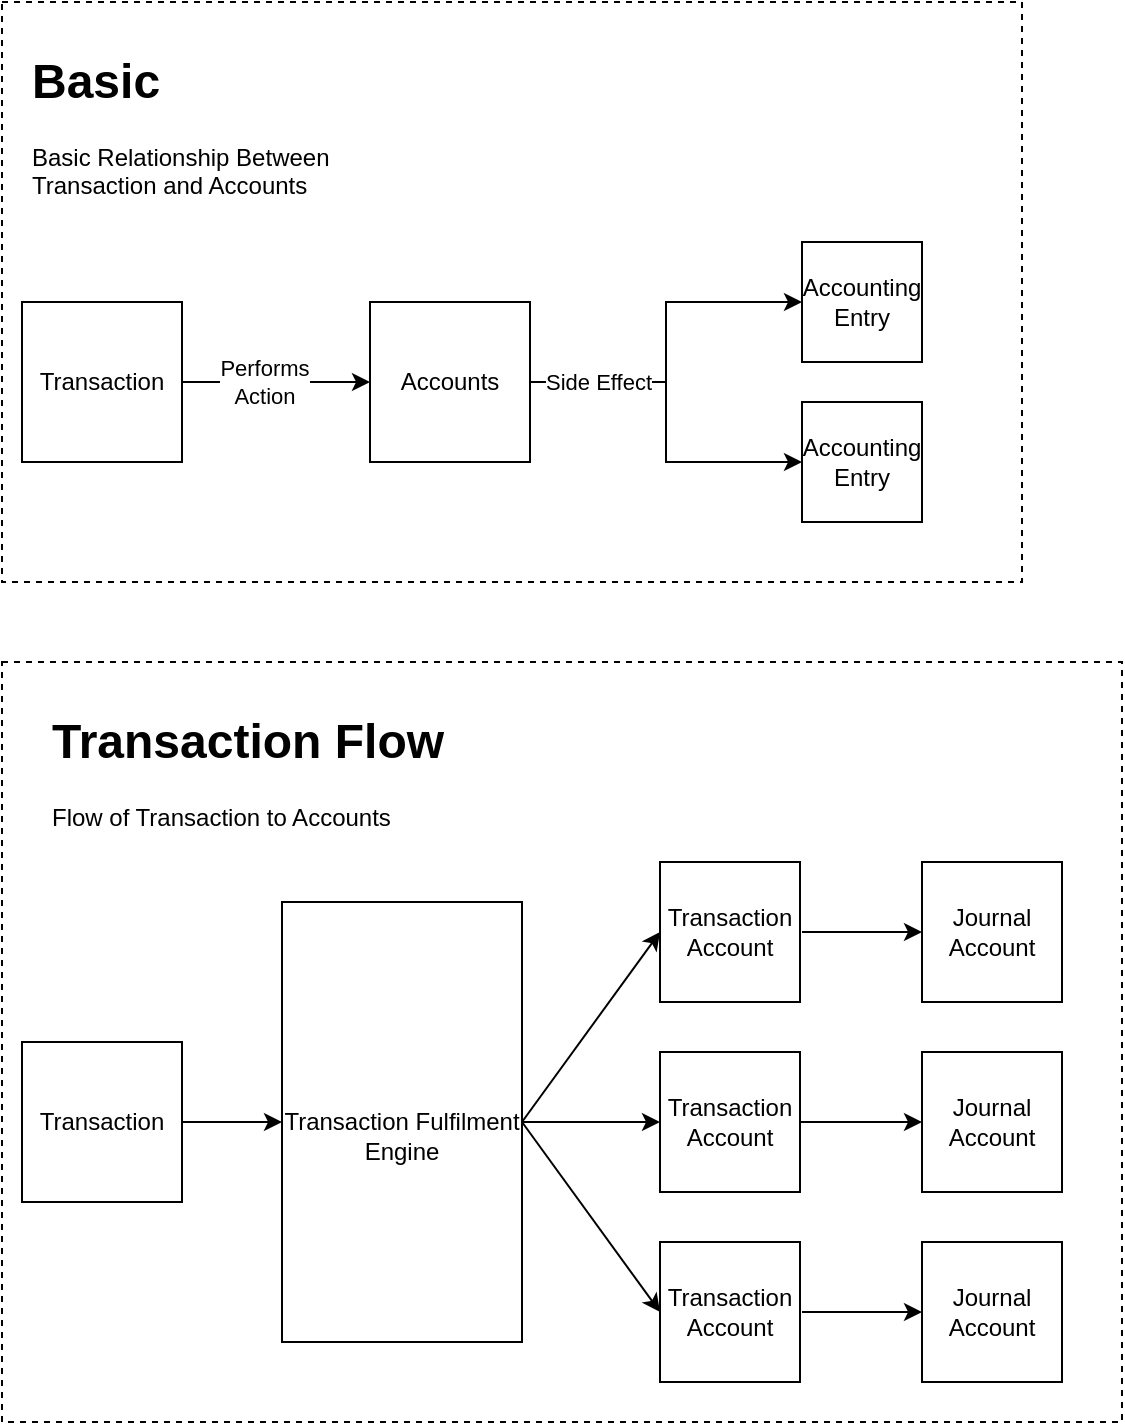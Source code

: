 <mxfile version="22.0.0" type="github">
  <diagram name="Page-1" id="MJYJqNV9Cqa79DNorDkY">
    <mxGraphModel dx="1194" dy="792" grid="1" gridSize="10" guides="1" tooltips="1" connect="1" arrows="1" fold="1" page="1" pageScale="1" pageWidth="827" pageHeight="5069" math="0" shadow="0">
      <root>
        <mxCell id="0" />
        <mxCell id="1" parent="0" />
        <mxCell id="ln-18gLLdeuHZAe1WvLT-23" value="" style="rounded=0;whiteSpace=wrap;html=1;dashed=1;" vertex="1" parent="1">
          <mxGeometry x="70" y="380" width="560" height="380" as="geometry" />
        </mxCell>
        <mxCell id="TBZ7pBv7S2z65CoItZSb-22" value="" style="rounded=0;whiteSpace=wrap;html=1;dashed=1;" parent="1" vertex="1">
          <mxGeometry x="70" y="50" width="510" height="290" as="geometry" />
        </mxCell>
        <mxCell id="TBZ7pBv7S2z65CoItZSb-3" value="Transaction" style="whiteSpace=wrap;html=1;aspect=fixed;" parent="1" vertex="1">
          <mxGeometry x="80" y="200" width="80" height="80" as="geometry" />
        </mxCell>
        <mxCell id="TBZ7pBv7S2z65CoItZSb-13" style="edgeStyle=orthogonalEdgeStyle;rounded=0;orthogonalLoop=1;jettySize=auto;html=1;exitX=1;exitY=0.5;exitDx=0;exitDy=0;entryX=0;entryY=0.5;entryDx=0;entryDy=0;" parent="1" source="TBZ7pBv7S2z65CoItZSb-4" target="TBZ7pBv7S2z65CoItZSb-8" edge="1">
          <mxGeometry relative="1" as="geometry" />
        </mxCell>
        <mxCell id="TBZ7pBv7S2z65CoItZSb-14" style="edgeStyle=orthogonalEdgeStyle;rounded=0;orthogonalLoop=1;jettySize=auto;html=1;exitX=1;exitY=0.5;exitDx=0;exitDy=0;entryX=0;entryY=0.5;entryDx=0;entryDy=0;" parent="1" source="TBZ7pBv7S2z65CoItZSb-4" target="TBZ7pBv7S2z65CoItZSb-7" edge="1">
          <mxGeometry relative="1" as="geometry" />
        </mxCell>
        <mxCell id="TBZ7pBv7S2z65CoItZSb-15" value="Side Effect" style="edgeLabel;html=1;align=center;verticalAlign=middle;resizable=0;points=[];" parent="TBZ7pBv7S2z65CoItZSb-14" vertex="1" connectable="0">
          <mxGeometry x="-0.613" relative="1" as="geometry">
            <mxPoint as="offset" />
          </mxGeometry>
        </mxCell>
        <mxCell id="TBZ7pBv7S2z65CoItZSb-4" value="Accounts" style="whiteSpace=wrap;html=1;aspect=fixed;" parent="1" vertex="1">
          <mxGeometry x="254" y="200" width="80" height="80" as="geometry" />
        </mxCell>
        <mxCell id="TBZ7pBv7S2z65CoItZSb-5" value="" style="endArrow=classic;html=1;rounded=0;entryX=0;entryY=0.5;entryDx=0;entryDy=0;exitX=1;exitY=0.5;exitDx=0;exitDy=0;" parent="1" source="TBZ7pBv7S2z65CoItZSb-3" target="TBZ7pBv7S2z65CoItZSb-4" edge="1">
          <mxGeometry width="50" height="50" relative="1" as="geometry">
            <mxPoint x="380" y="490" as="sourcePoint" />
            <mxPoint x="270" y="360" as="targetPoint" />
          </mxGeometry>
        </mxCell>
        <mxCell id="TBZ7pBv7S2z65CoItZSb-6" value="Performs&lt;br&gt;Action" style="edgeLabel;html=1;align=center;verticalAlign=middle;resizable=0;points=[];" parent="TBZ7pBv7S2z65CoItZSb-5" vertex="1" connectable="0">
          <mxGeometry x="-0.125" relative="1" as="geometry">
            <mxPoint as="offset" />
          </mxGeometry>
        </mxCell>
        <mxCell id="TBZ7pBv7S2z65CoItZSb-7" value="Accounting&lt;br&gt;Entry" style="whiteSpace=wrap;html=1;aspect=fixed;" parent="1" vertex="1">
          <mxGeometry x="470" y="170" width="60" height="60" as="geometry" />
        </mxCell>
        <mxCell id="TBZ7pBv7S2z65CoItZSb-8" value="Accounting&lt;br&gt;Entry" style="whiteSpace=wrap;html=1;aspect=fixed;" parent="1" vertex="1">
          <mxGeometry x="470" y="250" width="60" height="60" as="geometry" />
        </mxCell>
        <mxCell id="TBZ7pBv7S2z65CoItZSb-17" value="&lt;h1&gt;Basic&lt;/h1&gt;&lt;p&gt;Basic Relationship Between Transaction and Accounts&lt;/p&gt;" style="text;html=1;strokeColor=none;fillColor=none;spacing=5;spacingTop=-20;whiteSpace=wrap;overflow=hidden;rounded=0;" parent="1" vertex="1">
          <mxGeometry x="80" y="70" width="190" height="120" as="geometry" />
        </mxCell>
        <mxCell id="ln-18gLLdeuHZAe1WvLT-15" style="edgeStyle=orthogonalEdgeStyle;rounded=0;orthogonalLoop=1;jettySize=auto;html=1;exitX=1;exitY=0.5;exitDx=0;exitDy=0;entryX=0;entryY=0.5;entryDx=0;entryDy=0;" edge="1" parent="1" source="ln-18gLLdeuHZAe1WvLT-1" target="ln-18gLLdeuHZAe1WvLT-3">
          <mxGeometry relative="1" as="geometry" />
        </mxCell>
        <mxCell id="ln-18gLLdeuHZAe1WvLT-1" value="Transaction" style="whiteSpace=wrap;html=1;aspect=fixed;" vertex="1" parent="1">
          <mxGeometry x="80" y="570" width="80" height="80" as="geometry" />
        </mxCell>
        <mxCell id="ln-18gLLdeuHZAe1WvLT-3" value="&lt;br&gt;Transaction Fulfilment Engine" style="rounded=0;whiteSpace=wrap;html=1;" vertex="1" parent="1">
          <mxGeometry x="210" y="500" width="120" height="220" as="geometry" />
        </mxCell>
        <mxCell id="ln-18gLLdeuHZAe1WvLT-4" value="Transaction Account" style="whiteSpace=wrap;html=1;aspect=fixed;" vertex="1" parent="1">
          <mxGeometry x="399" y="480" width="70" height="70" as="geometry" />
        </mxCell>
        <mxCell id="ln-18gLLdeuHZAe1WvLT-5" value="Transaction Account" style="whiteSpace=wrap;html=1;aspect=fixed;" vertex="1" parent="1">
          <mxGeometry x="399" y="575" width="70" height="70" as="geometry" />
        </mxCell>
        <mxCell id="ln-18gLLdeuHZAe1WvLT-6" value="Transaction Account" style="whiteSpace=wrap;html=1;aspect=fixed;" vertex="1" parent="1">
          <mxGeometry x="399" y="670" width="70" height="70" as="geometry" />
        </mxCell>
        <mxCell id="ln-18gLLdeuHZAe1WvLT-10" value="" style="endArrow=classic;html=1;rounded=0;entryX=0;entryY=0.5;entryDx=0;entryDy=0;exitX=1;exitY=0.5;exitDx=0;exitDy=0;" edge="1" parent="1" source="ln-18gLLdeuHZAe1WvLT-3" target="ln-18gLLdeuHZAe1WvLT-4">
          <mxGeometry width="50" height="50" relative="1" as="geometry">
            <mxPoint x="400" y="590" as="sourcePoint" />
            <mxPoint x="450" y="540" as="targetPoint" />
          </mxGeometry>
        </mxCell>
        <mxCell id="ln-18gLLdeuHZAe1WvLT-11" value="" style="endArrow=classic;html=1;rounded=0;" edge="1" parent="1" target="ln-18gLLdeuHZAe1WvLT-5">
          <mxGeometry width="50" height="50" relative="1" as="geometry">
            <mxPoint x="330" y="610" as="sourcePoint" />
            <mxPoint x="450" y="540" as="targetPoint" />
          </mxGeometry>
        </mxCell>
        <mxCell id="ln-18gLLdeuHZAe1WvLT-12" value="" style="endArrow=classic;html=1;rounded=0;entryX=0;entryY=0.5;entryDx=0;entryDy=0;" edge="1" parent="1" target="ln-18gLLdeuHZAe1WvLT-6">
          <mxGeometry width="50" height="50" relative="1" as="geometry">
            <mxPoint x="330" y="610" as="sourcePoint" />
            <mxPoint x="450" y="540" as="targetPoint" />
          </mxGeometry>
        </mxCell>
        <mxCell id="ln-18gLLdeuHZAe1WvLT-17" value="Journal Account" style="whiteSpace=wrap;html=1;aspect=fixed;" vertex="1" parent="1">
          <mxGeometry x="530" y="480" width="70" height="70" as="geometry" />
        </mxCell>
        <mxCell id="ln-18gLLdeuHZAe1WvLT-18" value="Journal Account" style="whiteSpace=wrap;html=1;aspect=fixed;" vertex="1" parent="1">
          <mxGeometry x="530" y="575" width="70" height="70" as="geometry" />
        </mxCell>
        <mxCell id="ln-18gLLdeuHZAe1WvLT-19" value="Journal Account" style="whiteSpace=wrap;html=1;aspect=fixed;" vertex="1" parent="1">
          <mxGeometry x="530" y="670" width="70" height="70" as="geometry" />
        </mxCell>
        <mxCell id="ln-18gLLdeuHZAe1WvLT-20" value="" style="endArrow=classic;html=1;rounded=0;entryX=0;entryY=0.5;entryDx=0;entryDy=0;" edge="1" parent="1" target="ln-18gLLdeuHZAe1WvLT-17">
          <mxGeometry width="50" height="50" relative="1" as="geometry">
            <mxPoint x="470" y="515" as="sourcePoint" />
            <mxPoint x="450" y="540" as="targetPoint" />
          </mxGeometry>
        </mxCell>
        <mxCell id="ln-18gLLdeuHZAe1WvLT-21" value="" style="endArrow=classic;html=1;rounded=0;entryX=0;entryY=0.5;entryDx=0;entryDy=0;exitX=1;exitY=0.5;exitDx=0;exitDy=0;" edge="1" parent="1" source="ln-18gLLdeuHZAe1WvLT-5" target="ln-18gLLdeuHZAe1WvLT-18">
          <mxGeometry width="50" height="50" relative="1" as="geometry">
            <mxPoint x="480" y="525" as="sourcePoint" />
            <mxPoint x="540" y="525" as="targetPoint" />
            <Array as="points" />
          </mxGeometry>
        </mxCell>
        <mxCell id="ln-18gLLdeuHZAe1WvLT-22" value="" style="endArrow=classic;html=1;rounded=0;entryX=0;entryY=0.5;entryDx=0;entryDy=0;" edge="1" parent="1" target="ln-18gLLdeuHZAe1WvLT-19">
          <mxGeometry width="50" height="50" relative="1" as="geometry">
            <mxPoint x="470" y="705" as="sourcePoint" />
            <mxPoint x="550" y="535" as="targetPoint" />
          </mxGeometry>
        </mxCell>
        <mxCell id="ln-18gLLdeuHZAe1WvLT-24" value="&lt;h1&gt;Transaction Flow&lt;/h1&gt;&lt;p&gt;Flow of Transaction to Accounts&lt;/p&gt;" style="text;html=1;strokeColor=none;fillColor=none;spacing=5;spacingTop=-20;whiteSpace=wrap;overflow=hidden;rounded=0;" vertex="1" parent="1">
          <mxGeometry x="90" y="400" width="220" height="90" as="geometry" />
        </mxCell>
      </root>
    </mxGraphModel>
  </diagram>
</mxfile>
